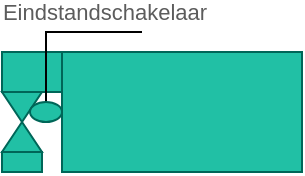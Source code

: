 <mxfile version="27.0.6">
  <diagram name="Page-1" id="CCmFm6_k-PqS2pYb4gft">
    <mxGraphModel dx="474" dy="256" grid="1" gridSize="10" guides="1" tooltips="1" connect="1" arrows="1" fold="1" page="1" pageScale="1" pageWidth="827" pageHeight="1169" math="0" shadow="0">
      <root>
        <mxCell id="0" />
        <mxCell id="1" parent="0" />
        <mxCell id="Wx1BXARaciWCvntnVvRm-1" value="" style="rounded=0;whiteSpace=wrap;html=1;labelBackgroundColor=none;fillColor=#21C0A5;strokeColor=#006658;fontColor=#5C5C5C;" vertex="1" parent="1">
          <mxGeometry x="350" y="250" width="120" height="60" as="geometry" />
        </mxCell>
        <mxCell id="Wx1BXARaciWCvntnVvRm-2" value="" style="rounded=0;whiteSpace=wrap;html=1;strokeColor=#006658;fontColor=#5C5C5C;fillColor=#21C0A5;" vertex="1" parent="1">
          <mxGeometry x="320" y="250" width="30" height="20" as="geometry" />
        </mxCell>
        <mxCell id="Wx1BXARaciWCvntnVvRm-3" value="" style="shape=collate;whiteSpace=wrap;html=1;strokeColor=#006658;fontColor=#5C5C5C;fillColor=#21C0A5;" vertex="1" parent="1">
          <mxGeometry x="320" y="270" width="20" height="30" as="geometry" />
        </mxCell>
        <mxCell id="Wx1BXARaciWCvntnVvRm-4" value="" style="verticalLabelPosition=bottom;verticalAlign=top;html=1;shape=mxgraph.basic.rect;fillColor2=none;strokeWidth=1;size=5;indent=5;strokeColor=#006658;fontColor=#5C5C5C;fillColor=#21C0A5;" vertex="1" parent="1">
          <mxGeometry x="320" y="300" width="20" height="10" as="geometry" />
        </mxCell>
        <mxCell id="Wx1BXARaciWCvntnVvRm-6" style="edgeStyle=orthogonalEdgeStyle;rounded=0;orthogonalLoop=1;jettySize=auto;html=1;strokeColor=#000000;fontColor=#5C5C5C;fillColor=#21C0A5;endArrow=none;startFill=0;" edge="1" parent="1" source="Wx1BXARaciWCvntnVvRm-5">
          <mxGeometry relative="1" as="geometry">
            <mxPoint x="390" y="240" as="targetPoint" />
            <Array as="points">
              <mxPoint x="342" y="240" />
              <mxPoint x="380" y="240" />
            </Array>
          </mxGeometry>
        </mxCell>
        <mxCell id="Wx1BXARaciWCvntnVvRm-9" value="Eindstandschakelaar" style="edgeLabel;html=1;align=center;verticalAlign=middle;resizable=0;points=[];strokeColor=#006658;fontColor=#5C5C5C;fillColor=#21C0A5;" vertex="1" connectable="0" parent="Wx1BXARaciWCvntnVvRm-6">
          <mxGeometry x="0.533" y="-2" relative="1" as="geometry">
            <mxPoint y="-12" as="offset" />
          </mxGeometry>
        </mxCell>
        <mxCell id="Wx1BXARaciWCvntnVvRm-5" value="" style="verticalLabelPosition=bottom;verticalAlign=top;html=1;shape=mxgraph.basic.donut;dx=5;strokeColor=#006658;fontColor=#5C5C5C;fillColor=#21C0A5;" vertex="1" parent="1">
          <mxGeometry x="334" y="275" width="16" height="10" as="geometry" />
        </mxCell>
      </root>
    </mxGraphModel>
  </diagram>
</mxfile>
